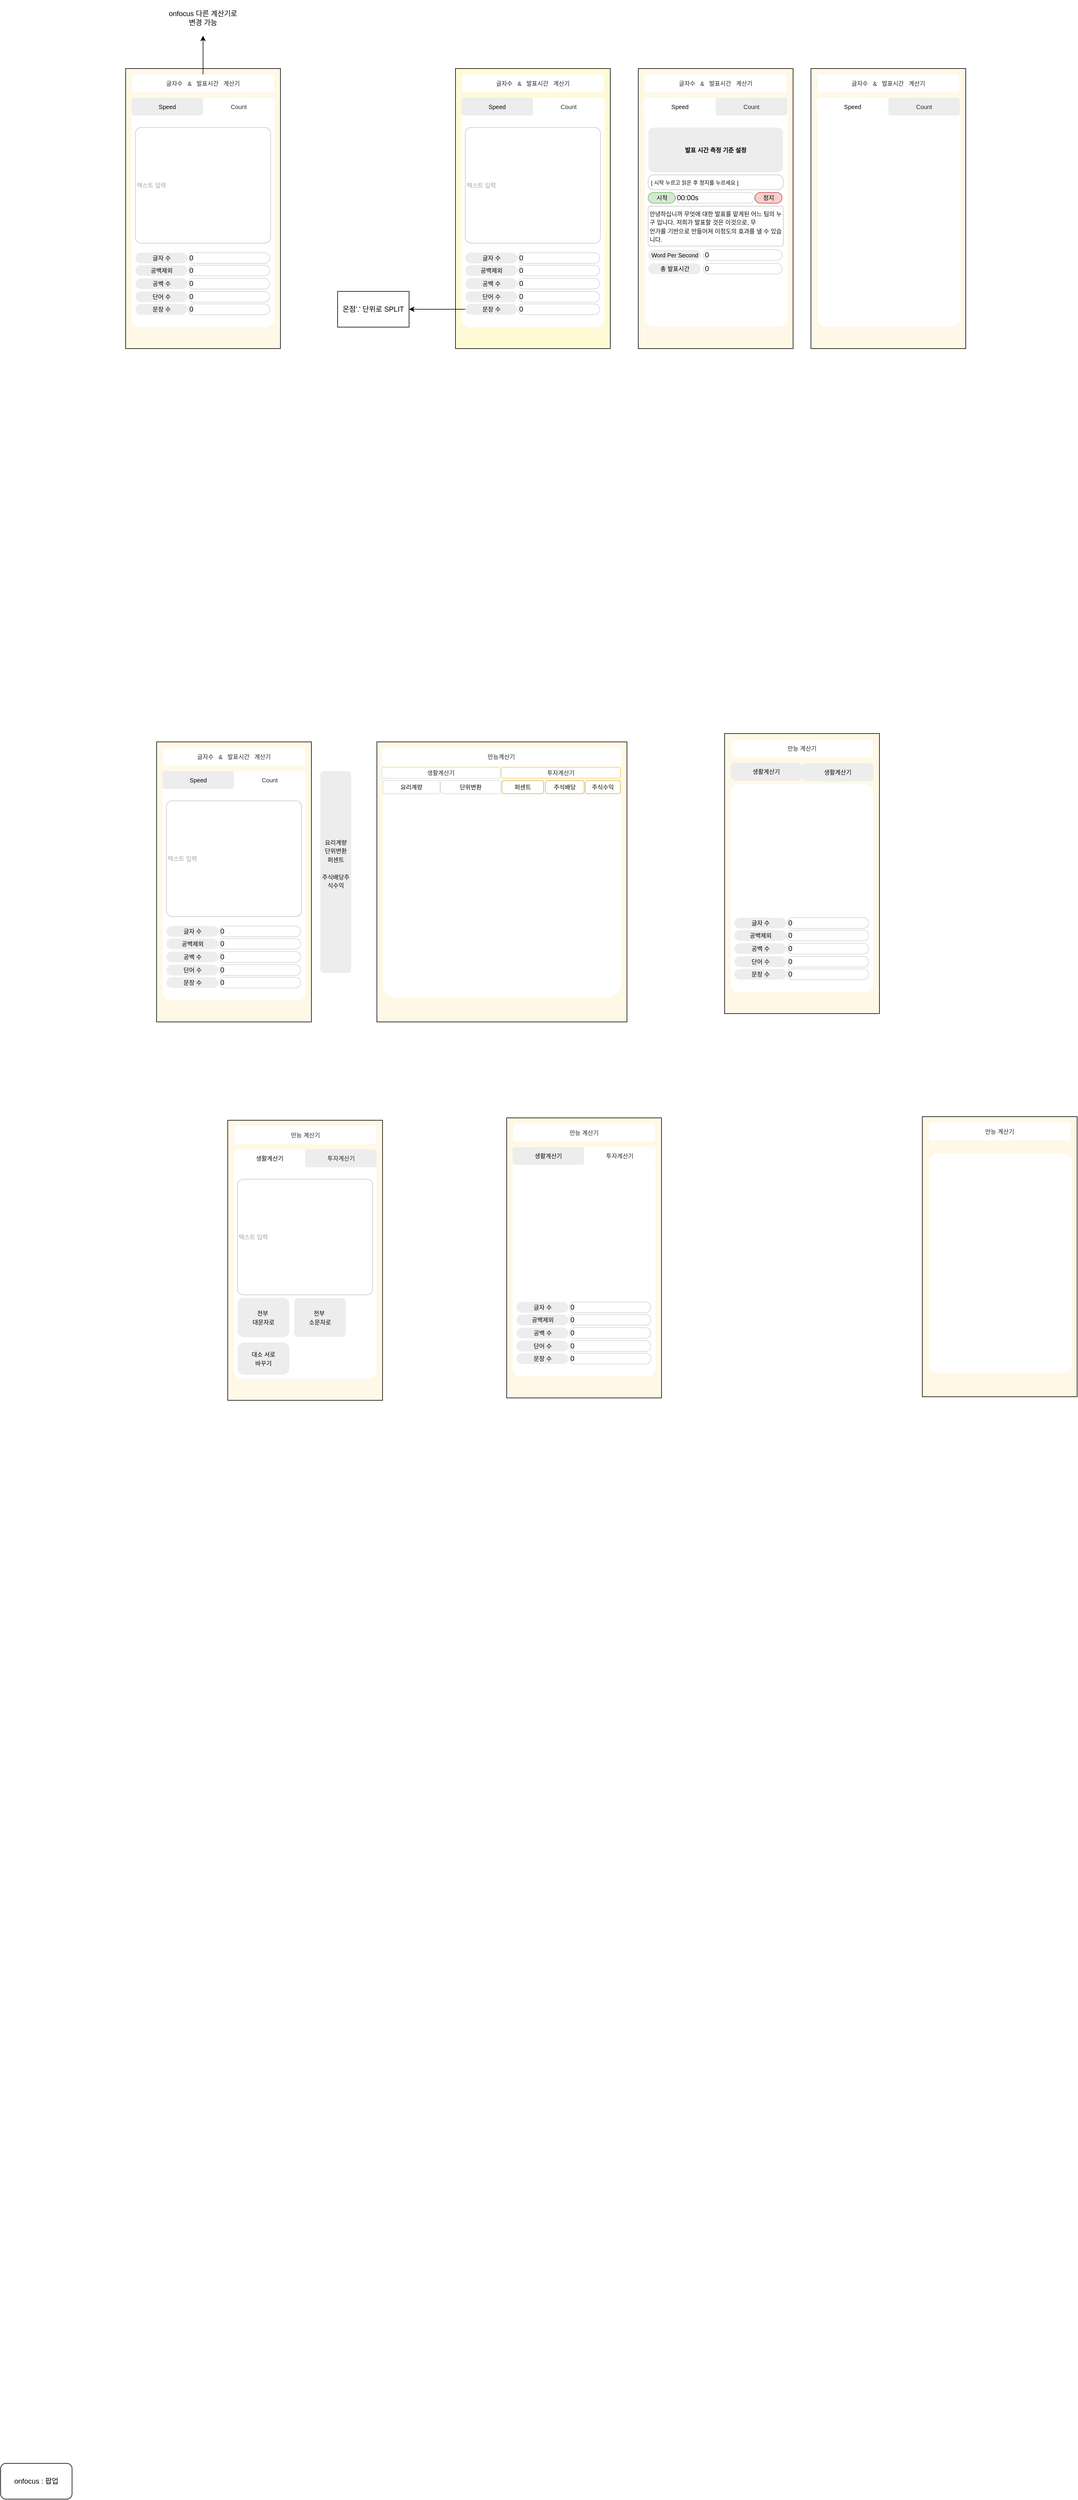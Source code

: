 <mxfile version="22.1.2" type="device">
  <diagram name="페이지-1" id="bZ4ZVyiGfbK_r6lM-Sdv">
    <mxGraphModel dx="1457" dy="364" grid="0" gridSize="10" guides="1" tooltips="1" connect="1" arrows="1" fold="1" page="1" pageScale="1" pageWidth="827" pageHeight="1169" math="0" shadow="0">
      <root>
        <mxCell id="0" />
        <mxCell id="1" parent="0" />
        <mxCell id="YZn9u0V-vjXwIRDktEXg-17" value="" style="rounded=0;whiteSpace=wrap;html=1;fillColor=#FFF8E6;" parent="1" vertex="1">
          <mxGeometry x="-89" y="1380" width="420" height="470" as="geometry" />
        </mxCell>
        <mxCell id="YZn9u0V-vjXwIRDktEXg-22" value="" style="rounded=1;whiteSpace=wrap;html=1;fillColor=#FFFFFF;strokeColor=none;shadow=0;arcSize=6;" parent="1" vertex="1">
          <mxGeometry x="-79" y="1441" width="400" height="368" as="geometry" />
        </mxCell>
        <mxCell id="XOWJVbm9mqqXQF6cZUJM-2" value="" style="rounded=0;whiteSpace=wrap;html=1;fillColor=#FFF8E6;" parent="1" vertex="1">
          <mxGeometry x="350" y="250" width="260" height="470" as="geometry" />
        </mxCell>
        <mxCell id="zSSDWk2nGVweS7rVmlu--14" value="" style="rounded=1;whiteSpace=wrap;html=1;fillColor=#FFFFFF;strokeColor=none;shadow=0;arcSize=6;" parent="1" vertex="1">
          <mxGeometry x="361" y="314" width="240" height="369" as="geometry" />
        </mxCell>
        <mxCell id="XOWJVbm9mqqXQF6cZUJM-14" value="" style="rounded=0;whiteSpace=wrap;html=1;fillColor=#FFFAD6;" parent="1" vertex="1">
          <mxGeometry x="43" y="250" width="260" height="470" as="geometry" />
        </mxCell>
        <mxCell id="XOWJVbm9mqqXQF6cZUJM-21" value="" style="rounded=1;whiteSpace=wrap;html=1;fillColor=#FFFFFF;strokeColor=none;shadow=0;arcSize=6;" parent="1" vertex="1">
          <mxGeometry x="53" y="316" width="240" height="368" as="geometry" />
        </mxCell>
        <mxCell id="XOWJVbm9mqqXQF6cZUJM-4" value="&lt;font style=&quot;font-size: 10px;&quot; color=&quot;#080808&quot;&gt;Speed&lt;br&gt;&lt;/font&gt;" style="rounded=1;whiteSpace=wrap;html=1;strokeColor=none;" parent="1" vertex="1">
          <mxGeometry x="360" y="299" width="120" height="30" as="geometry" />
        </mxCell>
        <mxCell id="XOWJVbm9mqqXQF6cZUJM-5" value="&lt;font style=&quot;font-size: 10px;&quot; color=&quot;#292929&quot;&gt;Count&lt;/font&gt;" style="rounded=1;whiteSpace=wrap;html=1;fillColor=#EDEDED;strokeColor=none;shadow=0;" parent="1" vertex="1">
          <mxGeometry x="480" y="299" width="120" height="30" as="geometry" />
        </mxCell>
        <mxCell id="XOWJVbm9mqqXQF6cZUJM-11" value="&lt;font color=&quot;#292929&quot;&gt;&lt;span style=&quot;font-size: 10px;&quot;&gt;글자수&amp;nbsp; &amp;nbsp;&amp;amp;&amp;nbsp; &amp;nbsp;발표시간&amp;nbsp; &amp;nbsp;계산기&lt;/span&gt;&lt;/font&gt;" style="rounded=1;whiteSpace=wrap;html=1;fillColor=#FFFFFF;strokeColor=none;" parent="1" vertex="1">
          <mxGeometry x="361" y="260" width="238" height="30" as="geometry" />
        </mxCell>
        <mxCell id="XOWJVbm9mqqXQF6cZUJM-16" value="&lt;font style=&quot;font-size: 10px;&quot; color=&quot;#080808&quot;&gt;Speed&lt;/font&gt;" style="rounded=1;whiteSpace=wrap;html=1;strokeColor=none;fillColor=#EDEDED;" parent="1" vertex="1">
          <mxGeometry x="53" y="299" width="120" height="30" as="geometry" />
        </mxCell>
        <mxCell id="XOWJVbm9mqqXQF6cZUJM-17" value="&lt;font style=&quot;font-size: 10px;&quot; color=&quot;#292929&quot;&gt;Count&lt;/font&gt;" style="rounded=1;whiteSpace=wrap;html=1;fillColor=#FFFFFF;strokeColor=none;shadow=0;" parent="1" vertex="1">
          <mxGeometry x="173" y="299" width="120" height="30" as="geometry" />
        </mxCell>
        <mxCell id="XOWJVbm9mqqXQF6cZUJM-18" value="&lt;font color=&quot;#292929&quot;&gt;&lt;span style=&quot;font-size: 10px;&quot;&gt;글자수&amp;nbsp; &amp;nbsp;&amp;amp;&amp;nbsp; &amp;nbsp;발표시간&amp;nbsp; &amp;nbsp;계산기&lt;/span&gt;&lt;/font&gt;" style="rounded=1;whiteSpace=wrap;html=1;fillColor=#FFFFFF;strokeColor=none;" parent="1" vertex="1">
          <mxGeometry x="54" y="260" width="238" height="30" as="geometry" />
        </mxCell>
        <mxCell id="XOWJVbm9mqqXQF6cZUJM-19" value="&lt;span style=&quot;font-size: 10px;&quot;&gt;&lt;font color=&quot;#0d0d0d&quot;&gt;안녕하십니까 무엇에 대한 발표를 맡게된 어느 팀의 누구 입니다. 저희가 발표할 것은 이것으로, 무&lt;br&gt;언가를 기반으로 만들어져 이정도의 효과를 낼 수 있습니다.&lt;/font&gt;&lt;/span&gt;" style="rounded=1;whiteSpace=wrap;html=1;arcSize=5;strokeColor=#C9C9C9;align=left;" parent="1" vertex="1">
          <mxGeometry x="366.5" y="481" width="227" height="67" as="geometry" />
        </mxCell>
        <mxCell id="XOWJVbm9mqqXQF6cZUJM-26" value="0" style="rounded=1;whiteSpace=wrap;html=1;arcSize=50;strokeColor=#D4D4D4;align=left;" parent="1" vertex="1">
          <mxGeometry x="148" y="559" width="137" height="18" as="geometry" />
        </mxCell>
        <mxCell id="XOWJVbm9mqqXQF6cZUJM-24" value="&lt;font style=&quot;font-size: 10px;&quot;&gt;글자 수&lt;/font&gt;" style="rounded=1;whiteSpace=wrap;html=1;arcSize=50;fillColor=#EDEDED;strokeColor=none;" parent="1" vertex="1">
          <mxGeometry x="59.5" y="559" width="87" height="18" as="geometry" />
        </mxCell>
        <mxCell id="XOWJVbm9mqqXQF6cZUJM-27" value="0" style="rounded=1;whiteSpace=wrap;html=1;arcSize=50;strokeColor=#D4D4D4;align=left;" parent="1" vertex="1">
          <mxGeometry x="148" y="580" width="137" height="18" as="geometry" />
        </mxCell>
        <mxCell id="XOWJVbm9mqqXQF6cZUJM-28" value="&lt;span style=&quot;font-size: 10px;&quot;&gt;공백제외&lt;/span&gt;" style="rounded=1;whiteSpace=wrap;html=1;arcSize=50;fillColor=#EDEDED;strokeColor=none;" parent="1" vertex="1">
          <mxGeometry x="59.5" y="580" width="87" height="18" as="geometry" />
        </mxCell>
        <mxCell id="XOWJVbm9mqqXQF6cZUJM-29" value="0" style="rounded=1;whiteSpace=wrap;html=1;arcSize=50;strokeColor=#D4D4D4;align=left;" parent="1" vertex="1">
          <mxGeometry x="148" y="602" width="137" height="18" as="geometry" />
        </mxCell>
        <mxCell id="XOWJVbm9mqqXQF6cZUJM-30" value="&lt;span style=&quot;font-size: 10px;&quot;&gt;공백 수&lt;/span&gt;" style="rounded=1;whiteSpace=wrap;html=1;arcSize=50;fillColor=#EDEDED;strokeColor=none;" parent="1" vertex="1">
          <mxGeometry x="59.5" y="602" width="87" height="18" as="geometry" />
        </mxCell>
        <mxCell id="XOWJVbm9mqqXQF6cZUJM-32" value="0" style="rounded=1;whiteSpace=wrap;html=1;arcSize=50;strokeColor=#D4D4D4;align=left;" parent="1" vertex="1">
          <mxGeometry x="148" y="624" width="137" height="18" as="geometry" />
        </mxCell>
        <mxCell id="XOWJVbm9mqqXQF6cZUJM-33" value="&lt;span style=&quot;font-size: 10px;&quot;&gt;단어 수&lt;/span&gt;" style="rounded=1;whiteSpace=wrap;html=1;arcSize=50;fillColor=#EDEDED;strokeColor=none;" parent="1" vertex="1">
          <mxGeometry x="59.5" y="624" width="87" height="18" as="geometry" />
        </mxCell>
        <mxCell id="XOWJVbm9mqqXQF6cZUJM-34" value="0" style="rounded=1;whiteSpace=wrap;html=1;arcSize=50;strokeColor=#D4D4D4;align=left;" parent="1" vertex="1">
          <mxGeometry x="148" y="645" width="137" height="18" as="geometry" />
        </mxCell>
        <mxCell id="XOWJVbm9mqqXQF6cZUJM-36" style="edgeStyle=orthogonalEdgeStyle;rounded=0;orthogonalLoop=1;jettySize=auto;html=1;" parent="1" source="XOWJVbm9mqqXQF6cZUJM-35" target="XOWJVbm9mqqXQF6cZUJM-37" edge="1">
          <mxGeometry relative="1" as="geometry">
            <mxPoint x="-78.217" y="678.217" as="targetPoint" />
          </mxGeometry>
        </mxCell>
        <mxCell id="XOWJVbm9mqqXQF6cZUJM-35" value="&lt;span style=&quot;font-size: 10px;&quot;&gt;문장 수&lt;/span&gt;" style="rounded=1;whiteSpace=wrap;html=1;arcSize=50;fillColor=#EDEDED;strokeColor=none;" parent="1" vertex="1">
          <mxGeometry x="59.5" y="645" width="87" height="18" as="geometry" />
        </mxCell>
        <mxCell id="XOWJVbm9mqqXQF6cZUJM-37" value="온점&#39;.&#39; 단위로 SPLIT" style="rounded=0;whiteSpace=wrap;html=1;" parent="1" vertex="1">
          <mxGeometry x="-154.997" y="623.997" width="120" height="60" as="geometry" />
        </mxCell>
        <mxCell id="zSSDWk2nGVweS7rVmlu--1" value="&lt;font style=&quot;font-size: 10px;&quot; color=&quot;#a1a1a1&quot;&gt;텍스트 입력&lt;/font&gt;" style="rounded=1;whiteSpace=wrap;html=1;arcSize=5;strokeColor=#C9C9C9;align=left;" parent="1" vertex="1">
          <mxGeometry x="59.5" y="349" width="227" height="194" as="geometry" />
        </mxCell>
        <mxCell id="zSSDWk2nGVweS7rVmlu--3" value="&lt;font style=&quot;font-size: 10px;&quot;&gt;시작&lt;/font&gt;" style="rounded=1;whiteSpace=wrap;html=1;arcSize=50;fillColor=#d5e8d4;strokeColor=#82b366;" parent="1" vertex="1">
          <mxGeometry x="366.5" y="458" width="45.5" height="18" as="geometry" />
        </mxCell>
        <mxCell id="zSSDWk2nGVweS7rVmlu--4" value="00:00s" style="rounded=1;whiteSpace=wrap;html=1;arcSize=50;strokeColor=#D4D4D4;align=left;" parent="1" vertex="1">
          <mxGeometry x="413" y="458" width="132" height="18" as="geometry" />
        </mxCell>
        <mxCell id="zSSDWk2nGVweS7rVmlu--5" value="&lt;span style=&quot;font-size: 10px;&quot;&gt;정지&lt;/span&gt;" style="rounded=1;whiteSpace=wrap;html=1;arcSize=50;fillColor=#f8cecc;strokeColor=#b85450;" parent="1" vertex="1">
          <mxGeometry x="546" y="458" width="45.5" height="18" as="geometry" />
        </mxCell>
        <mxCell id="zSSDWk2nGVweS7rVmlu--7" value="&lt;span style=&quot;font-size: 10px;&quot;&gt;Word Per Second&lt;/span&gt;" style="rounded=1;whiteSpace=wrap;html=1;arcSize=50;fillColor=#EDEDED;strokeColor=none;" parent="1" vertex="1">
          <mxGeometry x="366.5" y="554" width="88.5" height="18" as="geometry" />
        </mxCell>
        <mxCell id="zSSDWk2nGVweS7rVmlu--8" value="0" style="rounded=1;whiteSpace=wrap;html=1;arcSize=50;strokeColor=#D4D4D4;align=left;" parent="1" vertex="1">
          <mxGeometry x="459.5" y="554" width="132" height="18" as="geometry" />
        </mxCell>
        <mxCell id="zSSDWk2nGVweS7rVmlu--9" value="&lt;span style=&quot;font-size: 10px;&quot;&gt;총 발표시간&lt;/span&gt;" style="rounded=1;whiteSpace=wrap;html=1;arcSize=50;fillColor=#EDEDED;strokeColor=none;" parent="1" vertex="1">
          <mxGeometry x="366.5" y="577" width="88.5" height="18" as="geometry" />
        </mxCell>
        <mxCell id="zSSDWk2nGVweS7rVmlu--10" value="0" style="rounded=1;whiteSpace=wrap;html=1;arcSize=50;strokeColor=#D4D4D4;align=left;" parent="1" vertex="1">
          <mxGeometry x="459.5" y="577" width="132" height="18" as="geometry" />
        </mxCell>
        <mxCell id="zSSDWk2nGVweS7rVmlu--13" value="&lt;span style=&quot;font-size: 10px;&quot;&gt;&lt;b&gt;발표 시간 측정 기준 설정&lt;/b&gt;&lt;/span&gt;" style="rounded=1;whiteSpace=wrap;html=1;arcSize=12;fillColor=#EDEDED;strokeColor=none;" parent="1" vertex="1">
          <mxGeometry x="367" y="349" width="226" height="75" as="geometry" />
        </mxCell>
        <mxCell id="zSSDWk2nGVweS7rVmlu--18" value="&lt;font style=&quot;font-size: 9px;&quot;&gt;&amp;nbsp;[ 시작 누르고 읽은 후 정지를 누르세요 ]&lt;/font&gt;" style="rounded=1;whiteSpace=wrap;html=1;arcSize=38;strokeColor=#C9C9C9;align=left;" parent="1" vertex="1">
          <mxGeometry x="366.5" y="428.5" width="227" height="25" as="geometry" />
        </mxCell>
        <mxCell id="zSSDWk2nGVweS7rVmlu--19" value="" style="rounded=0;whiteSpace=wrap;html=1;fillColor=#FFF8E6;" parent="1" vertex="1">
          <mxGeometry x="-511" y="250" width="260" height="470" as="geometry" />
        </mxCell>
        <mxCell id="zSSDWk2nGVweS7rVmlu--20" value="" style="rounded=1;whiteSpace=wrap;html=1;fillColor=#FFFFFF;strokeColor=none;shadow=0;arcSize=6;" parent="1" vertex="1">
          <mxGeometry x="-501" y="316" width="240" height="368" as="geometry" />
        </mxCell>
        <mxCell id="zSSDWk2nGVweS7rVmlu--21" value="&lt;font style=&quot;font-size: 10px;&quot; color=&quot;#080808&quot;&gt;Speed&lt;/font&gt;" style="rounded=1;whiteSpace=wrap;html=1;strokeColor=none;fillColor=#EDEDED;" parent="1" vertex="1">
          <mxGeometry x="-501" y="299" width="120" height="30" as="geometry" />
        </mxCell>
        <mxCell id="zSSDWk2nGVweS7rVmlu--22" value="&lt;font style=&quot;font-size: 10px;&quot; color=&quot;#292929&quot;&gt;Count&lt;/font&gt;" style="rounded=1;whiteSpace=wrap;html=1;fillColor=#FFFFFF;strokeColor=none;shadow=0;" parent="1" vertex="1">
          <mxGeometry x="-381" y="299" width="120" height="30" as="geometry" />
        </mxCell>
        <mxCell id="pXmFJxp_YNw7u0iIXUA7-7" value="" style="edgeStyle=orthogonalEdgeStyle;rounded=0;orthogonalLoop=1;jettySize=auto;html=1;" edge="1" parent="1" source="zSSDWk2nGVweS7rVmlu--23" target="pXmFJxp_YNw7u0iIXUA7-6">
          <mxGeometry relative="1" as="geometry" />
        </mxCell>
        <mxCell id="zSSDWk2nGVweS7rVmlu--23" value="&lt;font color=&quot;#292929&quot;&gt;&lt;span style=&quot;font-size: 10px;&quot;&gt;글자수&amp;nbsp; &amp;nbsp;&amp;amp;&amp;nbsp; &amp;nbsp;발표시간&amp;nbsp; &amp;nbsp;계산기&lt;/span&gt;&lt;/font&gt;" style="rounded=1;whiteSpace=wrap;html=1;fillColor=#FFFFFF;strokeColor=none;" parent="1" vertex="1">
          <mxGeometry x="-500" y="260" width="238" height="30" as="geometry" />
        </mxCell>
        <mxCell id="zSSDWk2nGVweS7rVmlu--24" value="0" style="rounded=1;whiteSpace=wrap;html=1;arcSize=50;strokeColor=#D4D4D4;align=left;" parent="1" vertex="1">
          <mxGeometry x="-406" y="559" width="137" height="18" as="geometry" />
        </mxCell>
        <mxCell id="zSSDWk2nGVweS7rVmlu--25" value="&lt;font style=&quot;font-size: 10px;&quot;&gt;글자 수&lt;/font&gt;" style="rounded=1;whiteSpace=wrap;html=1;arcSize=50;fillColor=#EDEDED;strokeColor=none;" parent="1" vertex="1">
          <mxGeometry x="-494.5" y="559" width="87" height="18" as="geometry" />
        </mxCell>
        <mxCell id="zSSDWk2nGVweS7rVmlu--26" value="0" style="rounded=1;whiteSpace=wrap;html=1;arcSize=50;strokeColor=#D4D4D4;align=left;" parent="1" vertex="1">
          <mxGeometry x="-406" y="580" width="137" height="18" as="geometry" />
        </mxCell>
        <mxCell id="zSSDWk2nGVweS7rVmlu--27" value="&lt;span style=&quot;font-size: 10px;&quot;&gt;공백제외&lt;/span&gt;" style="rounded=1;whiteSpace=wrap;html=1;arcSize=50;fillColor=#EDEDED;strokeColor=none;" parent="1" vertex="1">
          <mxGeometry x="-494.5" y="580" width="87" height="18" as="geometry" />
        </mxCell>
        <mxCell id="zSSDWk2nGVweS7rVmlu--28" value="0" style="rounded=1;whiteSpace=wrap;html=1;arcSize=50;strokeColor=#D4D4D4;align=left;" parent="1" vertex="1">
          <mxGeometry x="-406" y="602" width="137" height="18" as="geometry" />
        </mxCell>
        <mxCell id="zSSDWk2nGVweS7rVmlu--29" value="&lt;span style=&quot;font-size: 10px;&quot;&gt;공백 수&lt;/span&gt;" style="rounded=1;whiteSpace=wrap;html=1;arcSize=50;fillColor=#EDEDED;strokeColor=none;" parent="1" vertex="1">
          <mxGeometry x="-494.5" y="602" width="87" height="18" as="geometry" />
        </mxCell>
        <mxCell id="zSSDWk2nGVweS7rVmlu--30" value="0" style="rounded=1;whiteSpace=wrap;html=1;arcSize=50;strokeColor=#D4D4D4;align=left;" parent="1" vertex="1">
          <mxGeometry x="-406" y="624" width="137" height="18" as="geometry" />
        </mxCell>
        <mxCell id="zSSDWk2nGVweS7rVmlu--31" value="&lt;span style=&quot;font-size: 10px;&quot;&gt;단어 수&lt;/span&gt;" style="rounded=1;whiteSpace=wrap;html=1;arcSize=50;fillColor=#EDEDED;strokeColor=none;" parent="1" vertex="1">
          <mxGeometry x="-494.5" y="624" width="87" height="18" as="geometry" />
        </mxCell>
        <mxCell id="zSSDWk2nGVweS7rVmlu--32" value="0" style="rounded=1;whiteSpace=wrap;html=1;arcSize=50;strokeColor=#D4D4D4;align=left;" parent="1" vertex="1">
          <mxGeometry x="-406" y="645" width="137" height="18" as="geometry" />
        </mxCell>
        <mxCell id="zSSDWk2nGVweS7rVmlu--33" value="&lt;span style=&quot;font-size: 10px;&quot;&gt;문장 수&lt;/span&gt;" style="rounded=1;whiteSpace=wrap;html=1;arcSize=50;fillColor=#EDEDED;strokeColor=none;" parent="1" vertex="1">
          <mxGeometry x="-494.5" y="645" width="87" height="18" as="geometry" />
        </mxCell>
        <mxCell id="zSSDWk2nGVweS7rVmlu--34" value="&lt;font style=&quot;font-size: 10px;&quot; color=&quot;#a1a1a1&quot;&gt;텍스트 입력&lt;/font&gt;" style="rounded=1;whiteSpace=wrap;html=1;arcSize=5;strokeColor=#C9C9C9;align=left;" parent="1" vertex="1">
          <mxGeometry x="-494.5" y="349" width="227" height="194" as="geometry" />
        </mxCell>
        <mxCell id="zSSDWk2nGVweS7rVmlu--39" value="" style="rounded=0;whiteSpace=wrap;html=1;fillColor=#FFF8E6;" parent="1" vertex="1">
          <mxGeometry x="640" y="250" width="260" height="470" as="geometry" />
        </mxCell>
        <mxCell id="zSSDWk2nGVweS7rVmlu--40" value="" style="rounded=1;whiteSpace=wrap;html=1;fillColor=#FFFFFF;strokeColor=none;shadow=0;arcSize=6;" parent="1" vertex="1">
          <mxGeometry x="651" y="314" width="240" height="369" as="geometry" />
        </mxCell>
        <mxCell id="zSSDWk2nGVweS7rVmlu--41" value="&lt;font style=&quot;font-size: 10px;&quot; color=&quot;#080808&quot;&gt;Speed&lt;br&gt;&lt;/font&gt;" style="rounded=1;whiteSpace=wrap;html=1;strokeColor=none;" parent="1" vertex="1">
          <mxGeometry x="650" y="299" width="120" height="30" as="geometry" />
        </mxCell>
        <mxCell id="zSSDWk2nGVweS7rVmlu--42" value="&lt;font style=&quot;font-size: 10px;&quot; color=&quot;#292929&quot;&gt;Count&lt;/font&gt;" style="rounded=1;whiteSpace=wrap;html=1;fillColor=#EDEDED;strokeColor=none;shadow=0;" parent="1" vertex="1">
          <mxGeometry x="770" y="299" width="120" height="30" as="geometry" />
        </mxCell>
        <mxCell id="zSSDWk2nGVweS7rVmlu--43" value="&lt;font color=&quot;#292929&quot;&gt;&lt;span style=&quot;font-size: 10px;&quot;&gt;글자수&amp;nbsp; &amp;nbsp;&amp;amp;&amp;nbsp; &amp;nbsp;발표시간&amp;nbsp; &amp;nbsp;계산기&lt;/span&gt;&lt;/font&gt;" style="rounded=1;whiteSpace=wrap;html=1;fillColor=#FFFFFF;strokeColor=none;" parent="1" vertex="1">
          <mxGeometry x="651" y="260" width="238" height="30" as="geometry" />
        </mxCell>
        <mxCell id="YZn9u0V-vjXwIRDktEXg-1" value="" style="rounded=0;whiteSpace=wrap;html=1;fillColor=#FFF8E6;" parent="1" vertex="1">
          <mxGeometry x="-459" y="1380" width="260" height="470" as="geometry" />
        </mxCell>
        <mxCell id="YZn9u0V-vjXwIRDktEXg-2" value="" style="rounded=1;whiteSpace=wrap;html=1;fillColor=#FFFFFF;strokeColor=none;shadow=0;arcSize=6;" parent="1" vertex="1">
          <mxGeometry x="-449" y="1446" width="240" height="368" as="geometry" />
        </mxCell>
        <mxCell id="YZn9u0V-vjXwIRDktEXg-3" value="&lt;font style=&quot;font-size: 10px;&quot; color=&quot;#080808&quot;&gt;Speed&lt;/font&gt;" style="rounded=1;whiteSpace=wrap;html=1;strokeColor=none;fillColor=#EDEDED;" parent="1" vertex="1">
          <mxGeometry x="-449" y="1429" width="120" height="30" as="geometry" />
        </mxCell>
        <mxCell id="YZn9u0V-vjXwIRDktEXg-4" value="&lt;font style=&quot;font-size: 10px;&quot; color=&quot;#292929&quot;&gt;Count&lt;/font&gt;" style="rounded=1;whiteSpace=wrap;html=1;fillColor=#FFFFFF;strokeColor=none;shadow=0;" parent="1" vertex="1">
          <mxGeometry x="-329" y="1429" width="120" height="30" as="geometry" />
        </mxCell>
        <mxCell id="YZn9u0V-vjXwIRDktEXg-5" value="&lt;font color=&quot;#292929&quot;&gt;&lt;span style=&quot;font-size: 10px;&quot;&gt;글자수&amp;nbsp; &amp;nbsp;&amp;amp;&amp;nbsp; &amp;nbsp;발표시간&amp;nbsp; &amp;nbsp;계산기&lt;/span&gt;&lt;/font&gt;" style="rounded=1;whiteSpace=wrap;html=1;fillColor=#FFFFFF;strokeColor=none;" parent="1" vertex="1">
          <mxGeometry x="-448" y="1390" width="238" height="30" as="geometry" />
        </mxCell>
        <mxCell id="YZn9u0V-vjXwIRDktEXg-6" value="0" style="rounded=1;whiteSpace=wrap;html=1;arcSize=50;strokeColor=#D4D4D4;align=left;" parent="1" vertex="1">
          <mxGeometry x="-354" y="1689" width="137" height="18" as="geometry" />
        </mxCell>
        <mxCell id="YZn9u0V-vjXwIRDktEXg-7" value="&lt;font style=&quot;font-size: 10px;&quot;&gt;글자 수&lt;/font&gt;" style="rounded=1;whiteSpace=wrap;html=1;arcSize=50;fillColor=#EDEDED;strokeColor=none;" parent="1" vertex="1">
          <mxGeometry x="-442.5" y="1689" width="87" height="18" as="geometry" />
        </mxCell>
        <mxCell id="YZn9u0V-vjXwIRDktEXg-8" value="0" style="rounded=1;whiteSpace=wrap;html=1;arcSize=50;strokeColor=#D4D4D4;align=left;" parent="1" vertex="1">
          <mxGeometry x="-354" y="1710" width="137" height="18" as="geometry" />
        </mxCell>
        <mxCell id="YZn9u0V-vjXwIRDktEXg-9" value="&lt;span style=&quot;font-size: 10px;&quot;&gt;공백제외&lt;/span&gt;" style="rounded=1;whiteSpace=wrap;html=1;arcSize=50;fillColor=#EDEDED;strokeColor=none;" parent="1" vertex="1">
          <mxGeometry x="-442.5" y="1710" width="87" height="18" as="geometry" />
        </mxCell>
        <mxCell id="YZn9u0V-vjXwIRDktEXg-10" value="0" style="rounded=1;whiteSpace=wrap;html=1;arcSize=50;strokeColor=#D4D4D4;align=left;" parent="1" vertex="1">
          <mxGeometry x="-354" y="1732" width="137" height="18" as="geometry" />
        </mxCell>
        <mxCell id="YZn9u0V-vjXwIRDktEXg-11" value="&lt;span style=&quot;font-size: 10px;&quot;&gt;공백 수&lt;/span&gt;" style="rounded=1;whiteSpace=wrap;html=1;arcSize=50;fillColor=#EDEDED;strokeColor=none;" parent="1" vertex="1">
          <mxGeometry x="-442.5" y="1732" width="87" height="18" as="geometry" />
        </mxCell>
        <mxCell id="YZn9u0V-vjXwIRDktEXg-12" value="0" style="rounded=1;whiteSpace=wrap;html=1;arcSize=50;strokeColor=#D4D4D4;align=left;" parent="1" vertex="1">
          <mxGeometry x="-354" y="1754" width="137" height="18" as="geometry" />
        </mxCell>
        <mxCell id="YZn9u0V-vjXwIRDktEXg-13" value="&lt;span style=&quot;font-size: 10px;&quot;&gt;단어 수&lt;/span&gt;" style="rounded=1;whiteSpace=wrap;html=1;arcSize=50;fillColor=#EDEDED;strokeColor=none;" parent="1" vertex="1">
          <mxGeometry x="-442.5" y="1754" width="87" height="18" as="geometry" />
        </mxCell>
        <mxCell id="YZn9u0V-vjXwIRDktEXg-14" value="0" style="rounded=1;whiteSpace=wrap;html=1;arcSize=50;strokeColor=#D4D4D4;align=left;" parent="1" vertex="1">
          <mxGeometry x="-354" y="1775" width="137" height="18" as="geometry" />
        </mxCell>
        <mxCell id="YZn9u0V-vjXwIRDktEXg-15" value="&lt;span style=&quot;font-size: 10px;&quot;&gt;문장 수&lt;/span&gt;" style="rounded=1;whiteSpace=wrap;html=1;arcSize=50;fillColor=#EDEDED;strokeColor=none;" parent="1" vertex="1">
          <mxGeometry x="-442.5" y="1775" width="87" height="18" as="geometry" />
        </mxCell>
        <mxCell id="YZn9u0V-vjXwIRDktEXg-16" value="&lt;font style=&quot;font-size: 10px;&quot; color=&quot;#a1a1a1&quot;&gt;텍스트 입력&lt;/font&gt;" style="rounded=1;whiteSpace=wrap;html=1;arcSize=5;strokeColor=#C9C9C9;align=left;" parent="1" vertex="1">
          <mxGeometry x="-442.5" y="1479" width="227" height="194" as="geometry" />
        </mxCell>
        <mxCell id="YZn9u0V-vjXwIRDktEXg-18" value="&lt;font color=&quot;#292929&quot;&gt;&lt;span style=&quot;font-size: 10px;&quot;&gt;만능계산기&lt;/span&gt;&lt;/font&gt;" style="rounded=1;whiteSpace=wrap;html=1;fillColor=#FFFFFF;strokeColor=none;" parent="1" vertex="1">
          <mxGeometry x="-81" y="1390" width="402" height="30" as="geometry" />
        </mxCell>
        <mxCell id="YZn9u0V-vjXwIRDktEXg-19" value="&lt;font style=&quot;font-size: 10px;&quot; color=&quot;#080808&quot;&gt;요리계량&lt;/font&gt;" style="rounded=1;whiteSpace=wrap;html=1;fillColor=#FFFFFF;strokeColor=#DEDEDE;" parent="1" vertex="1">
          <mxGeometry x="-79" y="1445" width="96" height="22" as="geometry" />
        </mxCell>
        <mxCell id="YZn9u0V-vjXwIRDktEXg-21" value="&lt;font style=&quot;font-size: 10px;&quot; color=&quot;#080808&quot;&gt;단위변환&lt;/font&gt;" style="rounded=1;whiteSpace=wrap;html=1;fillColor=#FFFFFF;strokeColor=#DEDEDE;" parent="1" vertex="1">
          <mxGeometry x="18" y="1445" width="101" height="22" as="geometry" />
        </mxCell>
        <mxCell id="KwXnXWzkmQMz7mpW50eY-1" value="&lt;font style=&quot;font-size: 10px;&quot; color=&quot;#080808&quot;&gt;퍼센트&lt;/font&gt;" style="rounded=1;whiteSpace=wrap;html=1;strokeColor=#D6B656;" parent="1" vertex="1">
          <mxGeometry x="121" y="1445" width="70" height="22" as="geometry" />
        </mxCell>
        <mxCell id="KwXnXWzkmQMz7mpW50eY-2" value="&lt;font color=&quot;#080808&quot;&gt;&lt;span style=&quot;font-size: 10px;&quot;&gt;주식배당&lt;/span&gt;&lt;/font&gt;" style="rounded=1;whiteSpace=wrap;html=1;strokeColor=#D6B656;" parent="1" vertex="1">
          <mxGeometry x="194" y="1445" width="65" height="22" as="geometry" />
        </mxCell>
        <mxCell id="KwXnXWzkmQMz7mpW50eY-3" value="&lt;font color=&quot;#080808&quot;&gt;&lt;span style=&quot;font-size: 10px;&quot;&gt;주식수익&lt;/span&gt;&lt;/font&gt;" style="rounded=1;whiteSpace=wrap;html=1;strokeColor=#D6B656;" parent="1" vertex="1">
          <mxGeometry x="261" y="1445" width="59" height="22" as="geometry" />
        </mxCell>
        <mxCell id="KwXnXWzkmQMz7mpW50eY-4" value="&lt;font color=&quot;#292929&quot;&gt;&lt;span style=&quot;font-size: 10px;&quot;&gt;생활계산기&lt;/span&gt;&lt;/font&gt;" style="rounded=1;whiteSpace=wrap;html=1;fillColor=#FFFFFF;strokeColor=#DEDEDE;" parent="1" vertex="1">
          <mxGeometry x="-81" y="1423" width="199" height="18" as="geometry" />
        </mxCell>
        <mxCell id="KwXnXWzkmQMz7mpW50eY-5" value="&lt;font color=&quot;#292929&quot;&gt;&lt;span style=&quot;font-size: 10px;&quot;&gt;투자계산기&lt;/span&gt;&lt;/font&gt;" style="rounded=1;whiteSpace=wrap;html=1;fillColor=#FFFFFF;strokeColor=#F5D062;" parent="1" vertex="1">
          <mxGeometry x="120" y="1423" width="200" height="18" as="geometry" />
        </mxCell>
        <mxCell id="KwXnXWzkmQMz7mpW50eY-6" value="" style="rounded=0;whiteSpace=wrap;html=1;fillColor=#FFF8E6;" parent="1" vertex="1">
          <mxGeometry x="-339.5" y="2015" width="260" height="470" as="geometry" />
        </mxCell>
        <mxCell id="KwXnXWzkmQMz7mpW50eY-7" value="" style="rounded=1;whiteSpace=wrap;html=1;fillColor=#FFFFFF;strokeColor=none;shadow=0;arcSize=6;" parent="1" vertex="1">
          <mxGeometry x="-329.5" y="2081" width="240" height="368" as="geometry" />
        </mxCell>
        <mxCell id="KwXnXWzkmQMz7mpW50eY-8" value="&lt;font style=&quot;font-size: 10px;&quot; color=&quot;#080808&quot;&gt;생활계산기&lt;/font&gt;" style="rounded=1;whiteSpace=wrap;html=1;strokeColor=none;fillColor=#FFFFFF;" parent="1" vertex="1">
          <mxGeometry x="-329.5" y="2064" width="120" height="30" as="geometry" />
        </mxCell>
        <mxCell id="KwXnXWzkmQMz7mpW50eY-9" value="&lt;font color=&quot;#292929&quot;&gt;&lt;span style=&quot;font-size: 10px;&quot;&gt;투자계산기&lt;/span&gt;&lt;/font&gt;" style="rounded=1;whiteSpace=wrap;html=1;fillColor=#EDEDED;strokeColor=none;shadow=0;" parent="1" vertex="1">
          <mxGeometry x="-209.5" y="2064" width="120" height="30" as="geometry" />
        </mxCell>
        <mxCell id="KwXnXWzkmQMz7mpW50eY-10" value="&lt;font color=&quot;#292929&quot;&gt;&lt;span style=&quot;font-size: 10px;&quot;&gt;만능 계산기&lt;/span&gt;&lt;/font&gt;" style="rounded=1;whiteSpace=wrap;html=1;fillColor=#FFFFFF;strokeColor=none;" parent="1" vertex="1">
          <mxGeometry x="-328.5" y="2025" width="238" height="30" as="geometry" />
        </mxCell>
        <mxCell id="KwXnXWzkmQMz7mpW50eY-16" value="&lt;span style=&quot;font-size: 10px;&quot;&gt;전부&amp;nbsp;&lt;br&gt;대문자로&lt;br&gt;&lt;/span&gt;" style="rounded=1;whiteSpace=wrap;html=1;arcSize=16;fillColor=#EDEDED;strokeColor=none;" parent="1" vertex="1">
          <mxGeometry x="-323" y="2313" width="87" height="66" as="geometry" />
        </mxCell>
        <mxCell id="KwXnXWzkmQMz7mpW50eY-18" value="&lt;span style=&quot;font-size: 10px;&quot;&gt;전부&amp;nbsp;&lt;br&gt;소문자로&lt;br&gt;&lt;/span&gt;" style="rounded=1;whiteSpace=wrap;html=1;arcSize=11;fillColor=#EDEDED;strokeColor=none;" parent="1" vertex="1">
          <mxGeometry x="-228" y="2313.5" width="87" height="65" as="geometry" />
        </mxCell>
        <mxCell id="KwXnXWzkmQMz7mpW50eY-20" value="&lt;span style=&quot;font-size: 10px;&quot;&gt;대소 서로 &lt;br&gt;바꾸기&lt;br&gt;&lt;/span&gt;" style="rounded=1;whiteSpace=wrap;html=1;arcSize=20;fillColor=#EDEDED;strokeColor=none;" parent="1" vertex="1">
          <mxGeometry x="-323" y="2388" width="87" height="54" as="geometry" />
        </mxCell>
        <mxCell id="KwXnXWzkmQMz7mpW50eY-21" value="&lt;font style=&quot;font-size: 10px;&quot; color=&quot;#a1a1a1&quot;&gt;텍스트 입력&lt;/font&gt;" style="rounded=1;whiteSpace=wrap;html=1;arcSize=5;strokeColor=#C9C9C9;align=left;" parent="1" vertex="1">
          <mxGeometry x="-323" y="2114" width="227" height="194" as="geometry" />
        </mxCell>
        <mxCell id="KwXnXWzkmQMz7mpW50eY-22" value="" style="rounded=0;whiteSpace=wrap;html=1;fillColor=#FFF8E6;" parent="1" vertex="1">
          <mxGeometry x="129" y="2011" width="260" height="470" as="geometry" />
        </mxCell>
        <mxCell id="KwXnXWzkmQMz7mpW50eY-23" value="" style="rounded=1;whiteSpace=wrap;html=1;fillColor=#FFFFFF;strokeColor=none;shadow=0;arcSize=6;" parent="1" vertex="1">
          <mxGeometry x="139" y="2077" width="240" height="368" as="geometry" />
        </mxCell>
        <mxCell id="KwXnXWzkmQMz7mpW50eY-24" value="&lt;font style=&quot;font-size: 10px;&quot; color=&quot;#080808&quot;&gt;생활계산기&lt;/font&gt;" style="rounded=1;whiteSpace=wrap;html=1;strokeColor=none;fillColor=#EDEDED;" parent="1" vertex="1">
          <mxGeometry x="139" y="2060" width="120" height="30" as="geometry" />
        </mxCell>
        <mxCell id="KwXnXWzkmQMz7mpW50eY-25" value="&lt;font color=&quot;#292929&quot;&gt;&lt;span style=&quot;font-size: 10px;&quot;&gt;투자계산기&lt;/span&gt;&lt;/font&gt;" style="rounded=1;whiteSpace=wrap;html=1;fillColor=#FFFFFF;strokeColor=none;shadow=0;" parent="1" vertex="1">
          <mxGeometry x="259" y="2060" width="120" height="30" as="geometry" />
        </mxCell>
        <mxCell id="KwXnXWzkmQMz7mpW50eY-26" value="&lt;font color=&quot;#292929&quot;&gt;&lt;span style=&quot;font-size: 10px;&quot;&gt;만능 계산기&lt;/span&gt;&lt;/font&gt;" style="rounded=1;whiteSpace=wrap;html=1;fillColor=#FFFFFF;strokeColor=none;" parent="1" vertex="1">
          <mxGeometry x="140" y="2021" width="238" height="30" as="geometry" />
        </mxCell>
        <mxCell id="KwXnXWzkmQMz7mpW50eY-27" value="0" style="rounded=1;whiteSpace=wrap;html=1;arcSize=50;strokeColor=#D4D4D4;align=left;" parent="1" vertex="1">
          <mxGeometry x="234" y="2320" width="137" height="18" as="geometry" />
        </mxCell>
        <mxCell id="KwXnXWzkmQMz7mpW50eY-28" value="&lt;font style=&quot;font-size: 10px;&quot;&gt;글자 수&lt;/font&gt;" style="rounded=1;whiteSpace=wrap;html=1;arcSize=50;fillColor=#EDEDED;strokeColor=none;" parent="1" vertex="1">
          <mxGeometry x="145.5" y="2320" width="87" height="18" as="geometry" />
        </mxCell>
        <mxCell id="KwXnXWzkmQMz7mpW50eY-29" value="0" style="rounded=1;whiteSpace=wrap;html=1;arcSize=50;strokeColor=#D4D4D4;align=left;" parent="1" vertex="1">
          <mxGeometry x="234" y="2341" width="137" height="18" as="geometry" />
        </mxCell>
        <mxCell id="KwXnXWzkmQMz7mpW50eY-30" value="&lt;span style=&quot;font-size: 10px;&quot;&gt;공백제외&lt;/span&gt;" style="rounded=1;whiteSpace=wrap;html=1;arcSize=50;fillColor=#EDEDED;strokeColor=none;" parent="1" vertex="1">
          <mxGeometry x="145.5" y="2341" width="87" height="18" as="geometry" />
        </mxCell>
        <mxCell id="KwXnXWzkmQMz7mpW50eY-31" value="0" style="rounded=1;whiteSpace=wrap;html=1;arcSize=50;strokeColor=#D4D4D4;align=left;" parent="1" vertex="1">
          <mxGeometry x="234" y="2363" width="137" height="18" as="geometry" />
        </mxCell>
        <mxCell id="KwXnXWzkmQMz7mpW50eY-32" value="&lt;span style=&quot;font-size: 10px;&quot;&gt;공백 수&lt;/span&gt;" style="rounded=1;whiteSpace=wrap;html=1;arcSize=50;fillColor=#EDEDED;strokeColor=none;" parent="1" vertex="1">
          <mxGeometry x="145.5" y="2363" width="87" height="18" as="geometry" />
        </mxCell>
        <mxCell id="KwXnXWzkmQMz7mpW50eY-33" value="0" style="rounded=1;whiteSpace=wrap;html=1;arcSize=50;strokeColor=#D4D4D4;align=left;" parent="1" vertex="1">
          <mxGeometry x="234" y="2385" width="137" height="18" as="geometry" />
        </mxCell>
        <mxCell id="KwXnXWzkmQMz7mpW50eY-34" value="&lt;span style=&quot;font-size: 10px;&quot;&gt;단어 수&lt;/span&gt;" style="rounded=1;whiteSpace=wrap;html=1;arcSize=50;fillColor=#EDEDED;strokeColor=none;" parent="1" vertex="1">
          <mxGeometry x="145.5" y="2385" width="87" height="18" as="geometry" />
        </mxCell>
        <mxCell id="KwXnXWzkmQMz7mpW50eY-35" value="0" style="rounded=1;whiteSpace=wrap;html=1;arcSize=50;strokeColor=#D4D4D4;align=left;" parent="1" vertex="1">
          <mxGeometry x="234" y="2406" width="137" height="18" as="geometry" />
        </mxCell>
        <mxCell id="KwXnXWzkmQMz7mpW50eY-36" value="&lt;span style=&quot;font-size: 10px;&quot;&gt;문장 수&lt;/span&gt;" style="rounded=1;whiteSpace=wrap;html=1;arcSize=50;fillColor=#EDEDED;strokeColor=none;" parent="1" vertex="1">
          <mxGeometry x="145.5" y="2406" width="87" height="18" as="geometry" />
        </mxCell>
        <mxCell id="KwXnXWzkmQMz7mpW50eY-38" value="" style="rounded=0;whiteSpace=wrap;html=1;fillColor=#FFF8E6;" parent="1" vertex="1">
          <mxGeometry x="495" y="1366" width="260" height="470" as="geometry" />
        </mxCell>
        <mxCell id="KwXnXWzkmQMz7mpW50eY-39" value="" style="rounded=1;whiteSpace=wrap;html=1;fillColor=#FFFFFF;strokeColor=none;shadow=0;arcSize=6;" parent="1" vertex="1">
          <mxGeometry x="505" y="1451" width="240" height="349" as="geometry" />
        </mxCell>
        <mxCell id="KwXnXWzkmQMz7mpW50eY-40" value="&lt;font style=&quot;font-size: 10px;&quot; color=&quot;#080808&quot;&gt;생활계산기&lt;/font&gt;" style="rounded=1;whiteSpace=wrap;html=1;strokeColor=none;fillColor=#EDEDED;arcSize=27;" parent="1" vertex="1">
          <mxGeometry x="505" y="1415" width="120" height="30" as="geometry" />
        </mxCell>
        <mxCell id="KwXnXWzkmQMz7mpW50eY-42" value="&lt;font color=&quot;#292929&quot;&gt;&lt;span style=&quot;font-size: 10px;&quot;&gt;만능 계산기&lt;/span&gt;&lt;/font&gt;" style="rounded=1;whiteSpace=wrap;html=1;fillColor=#FFFFFF;strokeColor=none;" parent="1" vertex="1">
          <mxGeometry x="506" y="1376" width="238" height="30" as="geometry" />
        </mxCell>
        <mxCell id="KwXnXWzkmQMz7mpW50eY-43" value="0" style="rounded=1;whiteSpace=wrap;html=1;arcSize=50;strokeColor=#D4D4D4;align=left;" parent="1" vertex="1">
          <mxGeometry x="600" y="1675" width="137" height="18" as="geometry" />
        </mxCell>
        <mxCell id="KwXnXWzkmQMz7mpW50eY-44" value="&lt;font style=&quot;font-size: 10px;&quot;&gt;글자 수&lt;/font&gt;" style="rounded=1;whiteSpace=wrap;html=1;arcSize=50;fillColor=#EDEDED;strokeColor=none;" parent="1" vertex="1">
          <mxGeometry x="511.5" y="1675" width="87" height="18" as="geometry" />
        </mxCell>
        <mxCell id="KwXnXWzkmQMz7mpW50eY-45" value="0" style="rounded=1;whiteSpace=wrap;html=1;arcSize=50;strokeColor=#D4D4D4;align=left;" parent="1" vertex="1">
          <mxGeometry x="600" y="1696" width="137" height="18" as="geometry" />
        </mxCell>
        <mxCell id="KwXnXWzkmQMz7mpW50eY-46" value="&lt;span style=&quot;font-size: 10px;&quot;&gt;공백제외&lt;/span&gt;" style="rounded=1;whiteSpace=wrap;html=1;arcSize=50;fillColor=#EDEDED;strokeColor=none;" parent="1" vertex="1">
          <mxGeometry x="511.5" y="1696" width="87" height="18" as="geometry" />
        </mxCell>
        <mxCell id="KwXnXWzkmQMz7mpW50eY-47" value="0" style="rounded=1;whiteSpace=wrap;html=1;arcSize=50;strokeColor=#D4D4D4;align=left;" parent="1" vertex="1">
          <mxGeometry x="600" y="1718" width="137" height="18" as="geometry" />
        </mxCell>
        <mxCell id="KwXnXWzkmQMz7mpW50eY-48" value="&lt;span style=&quot;font-size: 10px;&quot;&gt;공백 수&lt;/span&gt;" style="rounded=1;whiteSpace=wrap;html=1;arcSize=50;fillColor=#EDEDED;strokeColor=none;" parent="1" vertex="1">
          <mxGeometry x="511.5" y="1718" width="87" height="18" as="geometry" />
        </mxCell>
        <mxCell id="KwXnXWzkmQMz7mpW50eY-49" value="0" style="rounded=1;whiteSpace=wrap;html=1;arcSize=50;strokeColor=#D4D4D4;align=left;" parent="1" vertex="1">
          <mxGeometry x="600" y="1740" width="137" height="18" as="geometry" />
        </mxCell>
        <mxCell id="KwXnXWzkmQMz7mpW50eY-50" value="&lt;span style=&quot;font-size: 10px;&quot;&gt;단어 수&lt;/span&gt;" style="rounded=1;whiteSpace=wrap;html=1;arcSize=50;fillColor=#EDEDED;strokeColor=none;" parent="1" vertex="1">
          <mxGeometry x="511.5" y="1740" width="87" height="18" as="geometry" />
        </mxCell>
        <mxCell id="KwXnXWzkmQMz7mpW50eY-51" value="0" style="rounded=1;whiteSpace=wrap;html=1;arcSize=50;strokeColor=#D4D4D4;align=left;" parent="1" vertex="1">
          <mxGeometry x="600" y="1761" width="137" height="18" as="geometry" />
        </mxCell>
        <mxCell id="KwXnXWzkmQMz7mpW50eY-52" value="&lt;span style=&quot;font-size: 10px;&quot;&gt;문장 수&lt;/span&gt;" style="rounded=1;whiteSpace=wrap;html=1;arcSize=50;fillColor=#EDEDED;strokeColor=none;" parent="1" vertex="1">
          <mxGeometry x="511.5" y="1761" width="87" height="18" as="geometry" />
        </mxCell>
        <mxCell id="KwXnXWzkmQMz7mpW50eY-53" value="&lt;font style=&quot;font-size: 10px;&quot; color=&quot;#080808&quot;&gt;생활계산기&lt;/font&gt;" style="rounded=1;whiteSpace=wrap;html=1;strokeColor=none;fillColor=#EDEDED;arcSize=27;" parent="1" vertex="1">
          <mxGeometry x="625" y="1416" width="120" height="30" as="geometry" />
        </mxCell>
        <mxCell id="YZn9u0V-vjXwIRDktEXg-23" value="&lt;font style=&quot;font-size: 10px;&quot; color=&quot;#080808&quot;&gt;요리계량&lt;br&gt;단위변환&lt;br&gt;퍼센트&lt;br&gt;&lt;br&gt;주식배당주식수익&lt;br&gt;&lt;br&gt;&lt;br&gt;&lt;/font&gt;" style="rounded=1;whiteSpace=wrap;html=1;strokeColor=none;fillColor=#EDEDED;" parent="1" vertex="1">
          <mxGeometry x="-184" y="1429" width="52" height="339" as="geometry" />
        </mxCell>
        <mxCell id="KwXnXWzkmQMz7mpW50eY-213" value="onfocus : 팝업" style="rounded=1;whiteSpace=wrap;html=1;" parent="1" vertex="1">
          <mxGeometry x="-721" y="4269" width="120" height="60" as="geometry" />
        </mxCell>
        <mxCell id="pXmFJxp_YNw7u0iIXUA7-6" value="onfocus 다른 계산기로 변경 가능" style="whiteSpace=wrap;html=1;fillColor=#FFFFFF;strokeColor=none;rounded=1;" vertex="1" parent="1">
          <mxGeometry x="-441" y="135" width="120" height="60" as="geometry" />
        </mxCell>
        <mxCell id="pXmFJxp_YNw7u0iIXUA7-8" value="" style="rounded=0;whiteSpace=wrap;html=1;fillColor=#FFF8E6;" vertex="1" parent="1">
          <mxGeometry x="827" y="2009" width="260" height="470" as="geometry" />
        </mxCell>
        <mxCell id="pXmFJxp_YNw7u0iIXUA7-9" value="" style="rounded=1;whiteSpace=wrap;html=1;fillColor=#FFFFFF;strokeColor=none;shadow=0;arcSize=6;" vertex="1" parent="1">
          <mxGeometry x="838" y="2071" width="240" height="368" as="geometry" />
        </mxCell>
        <mxCell id="pXmFJxp_YNw7u0iIXUA7-12" value="&lt;font color=&quot;#292929&quot;&gt;&lt;span style=&quot;font-size: 10px;&quot;&gt;만능 계산기&lt;/span&gt;&lt;/font&gt;" style="rounded=1;whiteSpace=wrap;html=1;fillColor=#FFFFFF;strokeColor=none;" vertex="1" parent="1">
          <mxGeometry x="838" y="2019" width="238" height="30" as="geometry" />
        </mxCell>
      </root>
    </mxGraphModel>
  </diagram>
</mxfile>
